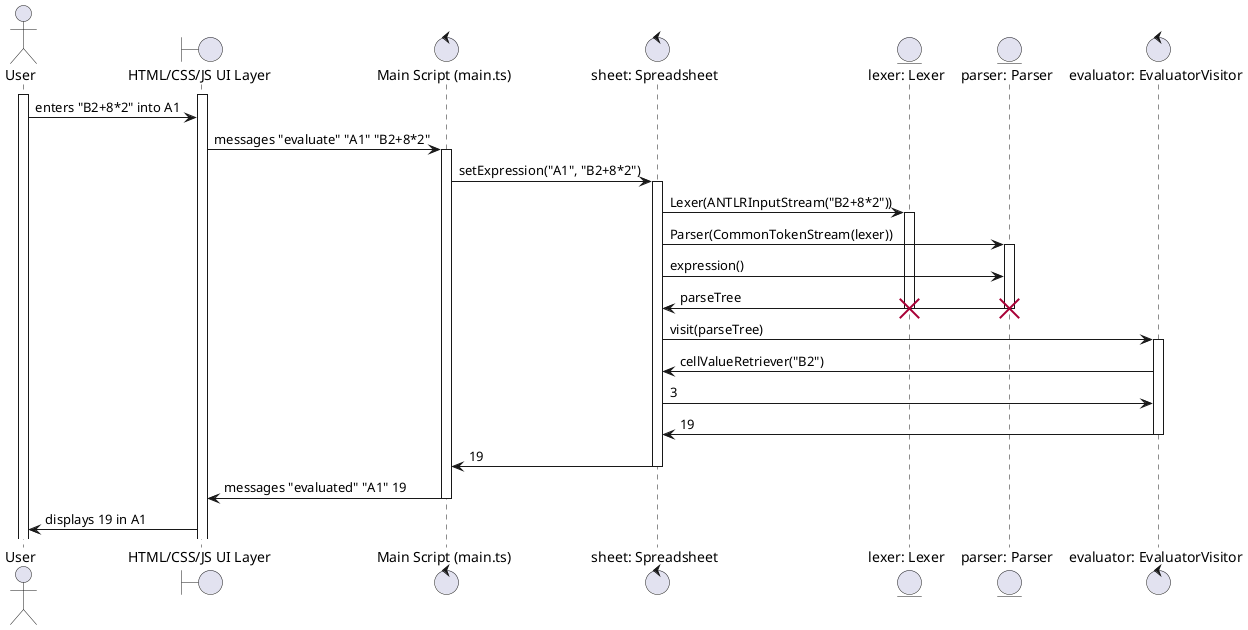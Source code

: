 @startuml

actor "User" as user
boundary "HTML/CSS/JS UI Layer" as ui
control "Main Script (main.ts)" as main
control "sheet: Spreadsheet" as sheet
entity "lexer: Lexer" as lexer
entity "parser: Parser" as parser
control "evaluator: EvaluatorVisitor" as evaluator

activate user
activate ui

user->ui : enters "B2+8*2" into A1

ui->main : messages "evaluate" "A1" "B2+8*2"
activate main

main->sheet : setExpression("A1", "B2+8*2")
activate sheet

sheet->lexer : Lexer(ANTLRInputStream("B2+8*2"))
activate lexer

sheet->parser : Parser(CommonTokenStream(lexer))
activate parser
sheet->parser : expression()
parser->sheet : parseTree
destroy parser
destroy lexer

sheet->evaluator : visit(parseTree)
activate evaluator
evaluator->sheet : cellValueRetriever("B2")
sheet->evaluator : 3
evaluator->sheet : 19
deactivate evaluator

sheet->main : 19
deactivate sheet

main->ui : messages "evaluated" "A1" 19
deactivate main

ui->user : displays 19 in A1


@enduml
